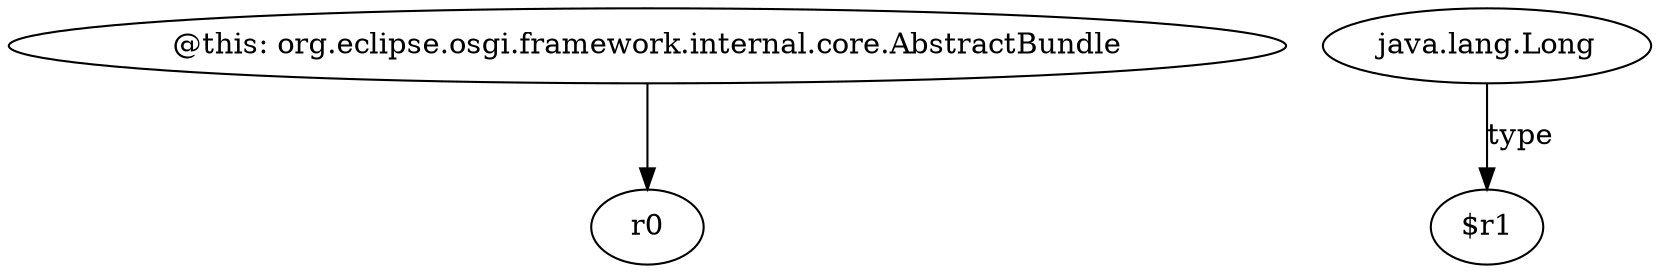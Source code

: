digraph g {
0[label="@this: org.eclipse.osgi.framework.internal.core.AbstractBundle"]
1[label="r0"]
0->1[label=""]
2[label="java.lang.Long"]
3[label="$r1"]
2->3[label="type"]
}